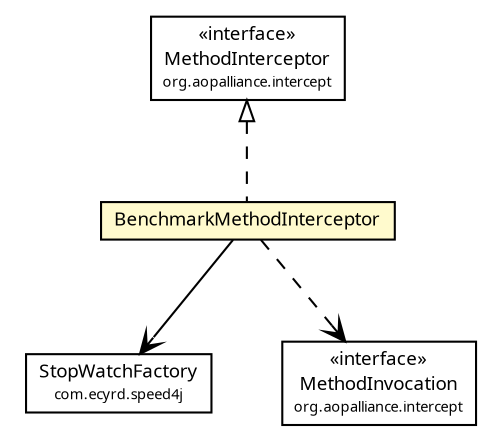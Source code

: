 #!/usr/local/bin/dot
#
# Class diagram 
# Generated by UMLGraph version R5_6-24-gf6e263 (http://www.umlgraph.org/)
#

digraph G {
	edge [fontname="Trebuchet MS",fontsize=10,labelfontname="Trebuchet MS",labelfontsize=10];
	node [fontname="Trebuchet MS",fontsize=10,shape=plaintext];
	nodesep=0.25;
	ranksep=0.5;
	// org.maxur.perfmodel.backend.service.BenchmarkMethodInterceptor
	c501 [label=<<table title="org.maxur.perfmodel.backend.service.BenchmarkMethodInterceptor" border="0" cellborder="1" cellspacing="0" cellpadding="2" port="p" bgcolor="lemonChiffon" href="./BenchmarkMethodInterceptor.html">
		<tr><td><table border="0" cellspacing="0" cellpadding="1">
<tr><td align="center" balign="center"><font face="Trebuchet MS"> BenchmarkMethodInterceptor </font></td></tr>
		</table></td></tr>
		</table>>, URL="./BenchmarkMethodInterceptor.html", fontname="Trebuchet MS", fontcolor="black", fontsize=9.0];
	//org.maxur.perfmodel.backend.service.BenchmarkMethodInterceptor implements org.aopalliance.intercept.MethodInterceptor
	c511:p -> c501:p [dir=back,arrowtail=empty,style=dashed];
	// org.maxur.perfmodel.backend.service.BenchmarkMethodInterceptor NAVASSOC com.ecyrd.speed4j.StopWatchFactory
	c501:p -> c515:p [taillabel="", label="", headlabel="", fontname="Trebuchet MS", fontcolor="black", fontsize=10.0, color="black", arrowhead=open];
	// org.maxur.perfmodel.backend.service.BenchmarkMethodInterceptor DEPEND org.aopalliance.intercept.MethodInvocation
	c501:p -> c517:p [taillabel="", label="", headlabel="", fontname="Trebuchet MS", fontcolor="black", fontsize=10.0, color="black", arrowhead=open, style=dashed];
	// org.aopalliance.intercept.MethodInvocation
	c517 [label=<<table title="org.aopalliance.intercept.MethodInvocation" border="0" cellborder="1" cellspacing="0" cellpadding="2" port="p" href="http://java.sun.com/j2se/1.4.2/docs/api/org/aopalliance/intercept/MethodInvocation.html">
		<tr><td><table border="0" cellspacing="0" cellpadding="1">
<tr><td align="center" balign="center"> &#171;interface&#187; </td></tr>
<tr><td align="center" balign="center"><font face="Trebuchet MS"> MethodInvocation </font></td></tr>
<tr><td align="center" balign="center"><font face="Trebuchet MS" point-size="7.0"> org.aopalliance.intercept </font></td></tr>
		</table></td></tr>
		</table>>, URL="http://java.sun.com/j2se/1.4.2/docs/api/org/aopalliance/intercept/MethodInvocation.html", fontname="Trebuchet MS", fontcolor="black", fontsize=9.0];
	// com.ecyrd.speed4j.StopWatchFactory
	c515 [label=<<table title="com.ecyrd.speed4j.StopWatchFactory" border="0" cellborder="1" cellspacing="0" cellpadding="2" port="p" href="http://java.sun.com/j2se/1.4.2/docs/api/com/ecyrd/speed4j/StopWatchFactory.html">
		<tr><td><table border="0" cellspacing="0" cellpadding="1">
<tr><td align="center" balign="center"><font face="Trebuchet MS"> StopWatchFactory </font></td></tr>
<tr><td align="center" balign="center"><font face="Trebuchet MS" point-size="7.0"> com.ecyrd.speed4j </font></td></tr>
		</table></td></tr>
		</table>>, URL="http://java.sun.com/j2se/1.4.2/docs/api/com/ecyrd/speed4j/StopWatchFactory.html", fontname="Trebuchet MS", fontcolor="black", fontsize=9.0];
	// org.aopalliance.intercept.MethodInterceptor
	c511 [label=<<table title="org.aopalliance.intercept.MethodInterceptor" border="0" cellborder="1" cellspacing="0" cellpadding="2" port="p" href="http://java.sun.com/j2se/1.4.2/docs/api/org/aopalliance/intercept/MethodInterceptor.html">
		<tr><td><table border="0" cellspacing="0" cellpadding="1">
<tr><td align="center" balign="center"> &#171;interface&#187; </td></tr>
<tr><td align="center" balign="center"><font face="Trebuchet MS"> MethodInterceptor </font></td></tr>
<tr><td align="center" balign="center"><font face="Trebuchet MS" point-size="7.0"> org.aopalliance.intercept </font></td></tr>
		</table></td></tr>
		</table>>, URL="http://java.sun.com/j2se/1.4.2/docs/api/org/aopalliance/intercept/MethodInterceptor.html", fontname="Trebuchet MS", fontcolor="black", fontsize=9.0];
}

